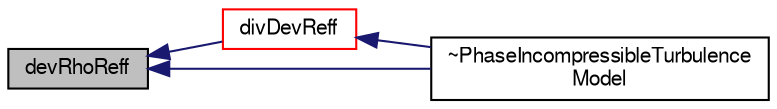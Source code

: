 digraph "devRhoReff"
{
  bgcolor="transparent";
  edge [fontname="FreeSans",fontsize="10",labelfontname="FreeSans",labelfontsize="10"];
  node [fontname="FreeSans",fontsize="10",shape=record];
  rankdir="LR";
  Node35 [label="devRhoReff",height=0.2,width=0.4,color="black", fillcolor="grey75", style="filled", fontcolor="black"];
  Node35 -> Node36 [dir="back",color="midnightblue",fontsize="10",style="solid",fontname="FreeSans"];
  Node36 [label="divDevReff",height=0.2,width=0.4,color="red",URL="$a31194.html#a15ae2301a643c401ca18d601ee81535f",tooltip="Return the source term for the momentum equation. "];
  Node36 -> Node38 [dir="back",color="midnightblue",fontsize="10",style="solid",fontname="FreeSans"];
  Node38 [label="~PhaseIncompressibleTurbulence\lModel",height=0.2,width=0.4,color="black",URL="$a31194.html#a8aa1eda98ea8e8b9bfd733d197b35ad8",tooltip="Destructor. "];
  Node35 -> Node38 [dir="back",color="midnightblue",fontsize="10",style="solid",fontname="FreeSans"];
}
